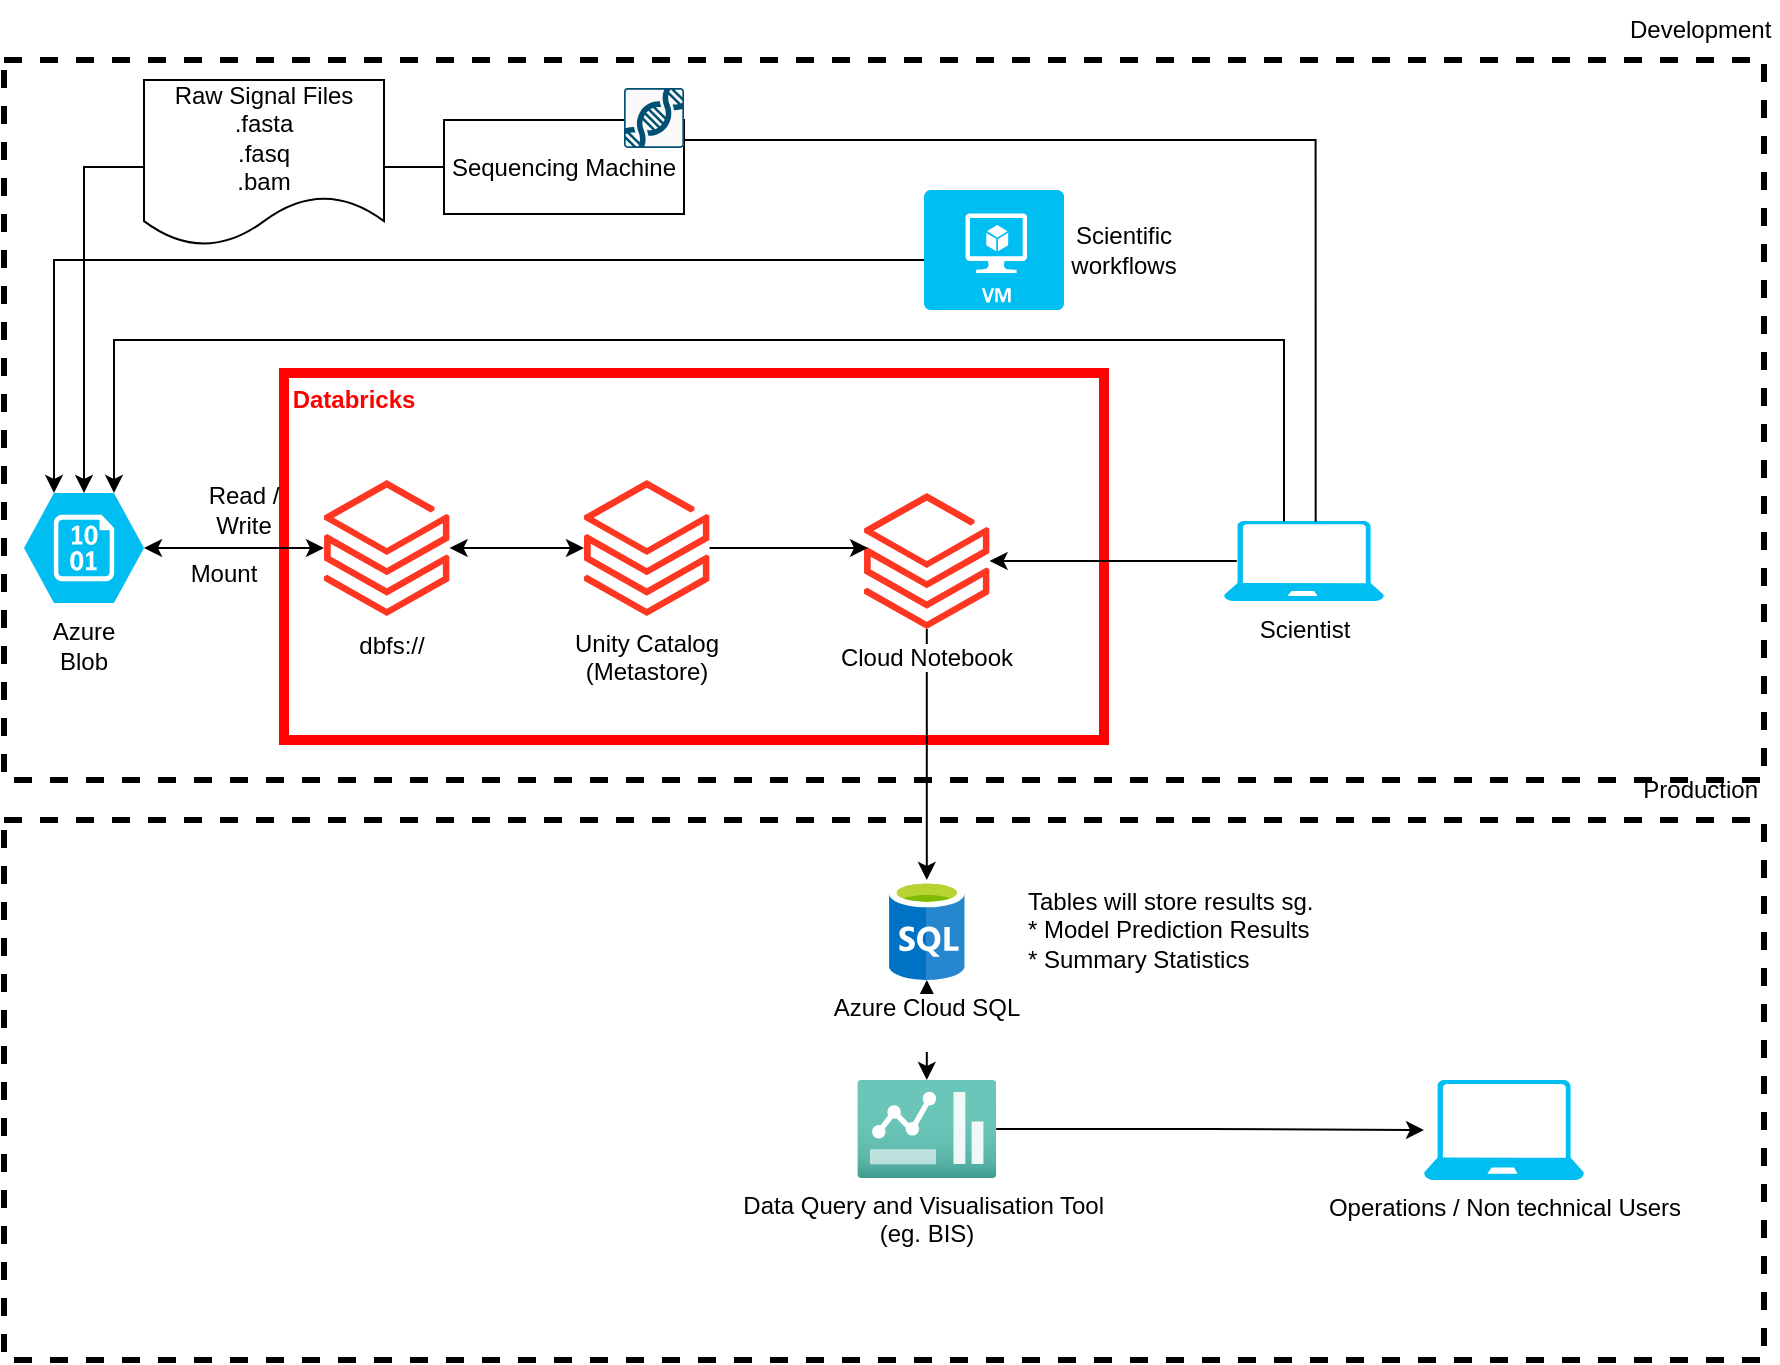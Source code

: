 <mxfile version="26.0.4">
  <diagram name="Page-1" id="x1ZMNyBIRgvGvktLcqra">
    <mxGraphModel dx="1809" dy="1495" grid="1" gridSize="10" guides="1" tooltips="1" connect="1" arrows="1" fold="1" page="1" pageScale="1" pageWidth="1000" pageHeight="800" math="0" shadow="0">
      <root>
        <mxCell id="0" />
        <mxCell id="1" parent="0" />
        <mxCell id="W6PQla547sT1ZTIzhuPU-3" value="" style="rounded=0;whiteSpace=wrap;html=1;strokeColor=#FF0202;fillColor=none;strokeWidth=5;" vertex="1" parent="1">
          <mxGeometry x="150" y="193.5" width="410" height="183.5" as="geometry" />
        </mxCell>
        <mxCell id="Id2GFOL8waCKAzLqxOHo-5" value="" style="rounded=0;whiteSpace=wrap;html=1;fillColor=none;dashed=1;strokeWidth=3;" parent="1" vertex="1">
          <mxGeometry x="10" y="37" width="880" height="360" as="geometry" />
        </mxCell>
        <mxCell id="Id2GFOL8waCKAzLqxOHo-4" value="" style="rounded=0;whiteSpace=wrap;html=1;fillColor=none;dashed=1;strokeWidth=3;" parent="1" vertex="1">
          <mxGeometry x="10" y="417" width="880" height="270" as="geometry" />
        </mxCell>
        <mxCell id="lLLo2-wop7eWEY_Mccak-6" style="edgeStyle=orthogonalEdgeStyle;rounded=0;orthogonalLoop=1;jettySize=auto;html=1;startArrow=classic;startFill=1;" parent="1" source="lLLo2-wop7eWEY_Mccak-1" target="lLLo2-wop7eWEY_Mccak-3" edge="1">
          <mxGeometry relative="1" as="geometry" />
        </mxCell>
        <mxCell id="lLLo2-wop7eWEY_Mccak-1" value="" style="verticalLabelPosition=bottom;html=1;verticalAlign=top;align=center;strokeColor=none;fillColor=#00BEF2;shape=mxgraph.azure.storage_blob;" parent="1" vertex="1">
          <mxGeometry x="20" y="253.5" width="60" height="55" as="geometry" />
        </mxCell>
        <mxCell id="lLLo2-wop7eWEY_Mccak-2" value="Azure Blob" style="text;html=1;align=center;verticalAlign=middle;whiteSpace=wrap;rounded=0;" parent="1" vertex="1">
          <mxGeometry x="20" y="315" width="60" height="30" as="geometry" />
        </mxCell>
        <mxCell id="lLLo2-wop7eWEY_Mccak-16" style="edgeStyle=orthogonalEdgeStyle;rounded=0;orthogonalLoop=1;jettySize=auto;html=1;startArrow=classic;startFill=1;" parent="1" source="lLLo2-wop7eWEY_Mccak-3" target="lLLo2-wop7eWEY_Mccak-9" edge="1">
          <mxGeometry relative="1" as="geometry" />
        </mxCell>
        <mxCell id="lLLo2-wop7eWEY_Mccak-3" value="" style="image;aspect=fixed;html=1;points=[];align=center;fontSize=12;image=img/lib/azure2/analytics/Azure_Databricks.svg;" parent="1" vertex="1">
          <mxGeometry x="170" y="247" width="62.8" height="68" as="geometry" />
        </mxCell>
        <mxCell id="lLLo2-wop7eWEY_Mccak-4" value="dbfs://" style="text;html=1;align=center;verticalAlign=middle;whiteSpace=wrap;rounded=0;" parent="1" vertex="1">
          <mxGeometry x="174.2" y="315" width="60" height="30" as="geometry" />
        </mxCell>
        <mxCell id="lLLo2-wop7eWEY_Mccak-7" value="Mount" style="text;html=1;align=center;verticalAlign=middle;whiteSpace=wrap;rounded=0;" parent="1" vertex="1">
          <mxGeometry x="90" y="278.5" width="60" height="30" as="geometry" />
        </mxCell>
        <mxCell id="lLLo2-wop7eWEY_Mccak-9" value="Unity Catalog&lt;div&gt;(Metastore)&lt;/div&gt;" style="image;aspect=fixed;html=1;points=[];align=center;fontSize=12;image=img/lib/azure2/analytics/Azure_Databricks.svg;" parent="1" vertex="1">
          <mxGeometry x="300" y="247" width="62.8" height="68" as="geometry" />
        </mxCell>
        <mxCell id="Id2GFOL8waCKAzLqxOHo-8" style="edgeStyle=orthogonalEdgeStyle;rounded=0;orthogonalLoop=1;jettySize=auto;html=1;" parent="1" source="lLLo2-wop7eWEY_Mccak-10" target="lLLo2-wop7eWEY_Mccak-25" edge="1">
          <mxGeometry relative="1" as="geometry" />
        </mxCell>
        <mxCell id="lLLo2-wop7eWEY_Mccak-10" value="&lt;div&gt;Cloud Notebook&lt;/div&gt;" style="image;aspect=fixed;html=1;points=[];align=center;fontSize=12;image=img/lib/azure2/analytics/Azure_Databricks.svg;" parent="1" vertex="1">
          <mxGeometry x="440" y="253.5" width="62.8" height="68" as="geometry" />
        </mxCell>
        <mxCell id="lLLo2-wop7eWEY_Mccak-15" style="edgeStyle=orthogonalEdgeStyle;rounded=0;orthogonalLoop=1;jettySize=auto;html=1;endArrow=classic;endFill=1;startArrow=none;startFill=0;exitX=0.08;exitY=0.5;exitDx=0;exitDy=0;exitPerimeter=0;" parent="1" source="lLLo2-wop7eWEY_Mccak-14" target="lLLo2-wop7eWEY_Mccak-10" edge="1">
          <mxGeometry relative="1" as="geometry">
            <Array as="points" />
          </mxGeometry>
        </mxCell>
        <mxCell id="lLLo2-wop7eWEY_Mccak-14" value="Scientist" style="verticalLabelPosition=bottom;html=1;verticalAlign=top;align=center;strokeColor=none;fillColor=#00BEF2;shape=mxgraph.azure.laptop;pointerEvents=1;" parent="1" vertex="1">
          <mxGeometry x="620" y="267.5" width="80" height="40" as="geometry" />
        </mxCell>
        <mxCell id="lLLo2-wop7eWEY_Mccak-17" value="Read / Write" style="text;html=1;align=center;verticalAlign=middle;whiteSpace=wrap;rounded=0;" parent="1" vertex="1">
          <mxGeometry x="100" y="247" width="60" height="30" as="geometry" />
        </mxCell>
        <mxCell id="lLLo2-wop7eWEY_Mccak-22" style="edgeStyle=orthogonalEdgeStyle;rounded=0;orthogonalLoop=1;jettySize=auto;html=1;entryX=0.5;entryY=0;entryDx=0;entryDy=0;entryPerimeter=0;" parent="1" source="Id2GFOL8waCKAzLqxOHo-10" target="lLLo2-wop7eWEY_Mccak-1" edge="1">
          <mxGeometry relative="1" as="geometry">
            <mxPoint x="300" y="67" as="sourcePoint" />
          </mxGeometry>
        </mxCell>
        <mxCell id="lLLo2-wop7eWEY_Mccak-24" value="Data Query and Visualisation Tool&amp;nbsp;&lt;div&gt;(eg. BIS)&lt;/div&gt;" style="image;aspect=fixed;html=1;points=[];align=center;fontSize=12;image=img/lib/azure2/general/Dashboard2.svg;" parent="1" vertex="1">
          <mxGeometry x="436.69" y="547" width="69.42" height="49" as="geometry" />
        </mxCell>
        <mxCell id="lLLo2-wop7eWEY_Mccak-28" style="edgeStyle=orthogonalEdgeStyle;rounded=0;orthogonalLoop=1;jettySize=auto;html=1;startArrow=classic;startFill=1;" parent="1" source="lLLo2-wop7eWEY_Mccak-25" target="lLLo2-wop7eWEY_Mccak-24" edge="1">
          <mxGeometry relative="1" as="geometry" />
        </mxCell>
        <mxCell id="lLLo2-wop7eWEY_Mccak-25" value="Azure Cloud SQL&lt;div&gt;&lt;br&gt;&lt;/div&gt;" style="image;sketch=0;aspect=fixed;html=1;points=[];align=center;fontSize=12;image=img/lib/mscae/SQL_Database_generic.svg;" parent="1" vertex="1">
          <mxGeometry x="452.4" y="447" width="38" height="50" as="geometry" />
        </mxCell>
        <mxCell id="lLLo2-wop7eWEY_Mccak-27" value="&lt;div&gt;&lt;span style=&quot;background-color: initial;&quot;&gt;Tables will store results sg.&amp;nbsp;&lt;/span&gt;&lt;/div&gt;&lt;div&gt;&lt;span style=&quot;background-color: initial;&quot;&gt;* Model Prediction Results&amp;nbsp;&lt;/span&gt;&lt;br&gt;&lt;/div&gt;&lt;div&gt;* Summary Statistics&lt;/div&gt;" style="text;html=1;align=left;verticalAlign=middle;whiteSpace=wrap;rounded=0;" parent="1" vertex="1">
          <mxGeometry x="520" y="417" width="160" height="110" as="geometry" />
        </mxCell>
        <mxCell id="lLLo2-wop7eWEY_Mccak-30" value="Operations / Non technical Users" style="verticalLabelPosition=bottom;html=1;verticalAlign=top;align=center;strokeColor=none;fillColor=#00BEF2;shape=mxgraph.azure.laptop;pointerEvents=1;" parent="1" vertex="1">
          <mxGeometry x="720" y="547" width="80" height="50" as="geometry" />
        </mxCell>
        <mxCell id="lLLo2-wop7eWEY_Mccak-31" style="edgeStyle=orthogonalEdgeStyle;rounded=0;orthogonalLoop=1;jettySize=auto;html=1;" parent="1" source="lLLo2-wop7eWEY_Mccak-24" target="lLLo2-wop7eWEY_Mccak-30" edge="1">
          <mxGeometry relative="1" as="geometry" />
        </mxCell>
        <mxCell id="Id2GFOL8waCKAzLqxOHo-2" style="edgeStyle=orthogonalEdgeStyle;rounded=0;orthogonalLoop=1;jettySize=auto;html=1;entryX=0.032;entryY=0.404;entryDx=0;entryDy=0;entryPerimeter=0;" parent="1" source="lLLo2-wop7eWEY_Mccak-9" target="lLLo2-wop7eWEY_Mccak-10" edge="1">
          <mxGeometry relative="1" as="geometry" />
        </mxCell>
        <mxCell id="Id2GFOL8waCKAzLqxOHo-7" value="Development&amp;nbsp;" style="text;html=1;align=center;verticalAlign=middle;whiteSpace=wrap;rounded=0;" parent="1" vertex="1">
          <mxGeometry x="830" y="7" width="60" height="30" as="geometry" />
        </mxCell>
        <mxCell id="Id2GFOL8waCKAzLqxOHo-9" value="Production&amp;nbsp;" style="text;html=1;align=center;verticalAlign=middle;whiteSpace=wrap;rounded=0;" parent="1" vertex="1">
          <mxGeometry x="830" y="387" width="60" height="30" as="geometry" />
        </mxCell>
        <mxCell id="Id2GFOL8waCKAzLqxOHo-19" value="" style="edgeStyle=orthogonalEdgeStyle;rounded=0;orthogonalLoop=1;jettySize=auto;html=1;endArrow=none;endFill=0;entryX=0.573;entryY=0.01;entryDx=0;entryDy=0;entryPerimeter=0;" parent="1" source="Id2GFOL8waCKAzLqxOHo-10" target="lLLo2-wop7eWEY_Mccak-14" edge="1">
          <mxGeometry relative="1" as="geometry">
            <mxPoint x="760" y="127" as="targetPoint" />
            <Array as="points">
              <mxPoint x="666" y="77" />
            </Array>
          </mxGeometry>
        </mxCell>
        <mxCell id="Id2GFOL8waCKAzLqxOHo-10" value="Sequencing Machine" style="rounded=0;whiteSpace=wrap;html=1;" parent="1" vertex="1">
          <mxGeometry x="230" y="67" width="120" height="47" as="geometry" />
        </mxCell>
        <mxCell id="Id2GFOL8waCKAzLqxOHo-16" value="&lt;div&gt;Raw Signal Files&lt;/div&gt;.fasta&lt;div&gt;.fasq&lt;/div&gt;&lt;div&gt;.bam&lt;/div&gt;" style="shape=document;whiteSpace=wrap;html=1;boundedLbl=1;" parent="1" vertex="1">
          <mxGeometry x="80" y="47" width="120" height="83" as="geometry" />
        </mxCell>
        <mxCell id="Id2GFOL8waCKAzLqxOHo-17" style="edgeStyle=orthogonalEdgeStyle;rounded=0;orthogonalLoop=1;jettySize=auto;html=1;entryX=0.75;entryY=0;entryDx=0;entryDy=0;entryPerimeter=0;exitX=0.375;exitY=0.005;exitDx=0;exitDy=0;exitPerimeter=0;" parent="1" source="lLLo2-wop7eWEY_Mccak-14" target="lLLo2-wop7eWEY_Mccak-1" edge="1">
          <mxGeometry relative="1" as="geometry">
            <Array as="points">
              <mxPoint x="650" y="177" />
              <mxPoint x="65" y="177" />
            </Array>
            <mxPoint x="760" y="237" as="sourcePoint" />
          </mxGeometry>
        </mxCell>
        <mxCell id="Id2GFOL8waCKAzLqxOHo-20" value="" style="verticalLabelPosition=bottom;html=1;verticalAlign=top;align=center;strokeColor=none;fillColor=#00BEF2;shape=mxgraph.azure.virtual_machine;" parent="1" vertex="1">
          <mxGeometry x="470" y="102" width="70" height="60" as="geometry" />
        </mxCell>
        <mxCell id="Id2GFOL8waCKAzLqxOHo-21" style="edgeStyle=orthogonalEdgeStyle;rounded=0;orthogonalLoop=1;jettySize=auto;html=1;entryX=0.25;entryY=0;entryDx=0;entryDy=0;entryPerimeter=0;" parent="1" source="Id2GFOL8waCKAzLqxOHo-20" target="lLLo2-wop7eWEY_Mccak-1" edge="1">
          <mxGeometry relative="1" as="geometry">
            <Array as="points">
              <mxPoint x="35" y="137" />
            </Array>
          </mxGeometry>
        </mxCell>
        <mxCell id="Id2GFOL8waCKAzLqxOHo-22" value="Scientific workflows" style="text;html=1;align=center;verticalAlign=middle;whiteSpace=wrap;rounded=0;" parent="1" vertex="1">
          <mxGeometry x="540" y="117" width="60" height="30" as="geometry" />
        </mxCell>
        <mxCell id="W6PQla547sT1ZTIzhuPU-2" value="Databricks" style="text;html=1;align=center;verticalAlign=middle;whiteSpace=wrap;rounded=0;fontColor=#FF0000;fontStyle=1" vertex="1" parent="1">
          <mxGeometry x="155" y="192" width="60" height="30" as="geometry" />
        </mxCell>
        <mxCell id="W6PQla547sT1ZTIzhuPU-6" value="" style="sketch=0;points=[[0.015,0.015,0],[0.985,0.015,0],[0.985,0.985,0],[0.015,0.985,0],[0.25,0,0],[0.5,0,0],[0.75,0,0],[1,0.25,0],[1,0.5,0],[1,0.75,0],[0.75,1,0],[0.5,1,0],[0.25,1,0],[0,0.75,0],[0,0.5,0],[0,0.25,0]];verticalLabelPosition=bottom;html=1;verticalAlign=top;aspect=fixed;align=center;pointerEvents=1;shape=mxgraph.cisco19.rect;prIcon=cisco_dna_center;fillColor=#FAFAFA;strokeColor=#005073;" vertex="1" parent="1">
          <mxGeometry x="320" y="51" width="30" height="30" as="geometry" />
        </mxCell>
      </root>
    </mxGraphModel>
  </diagram>
</mxfile>
